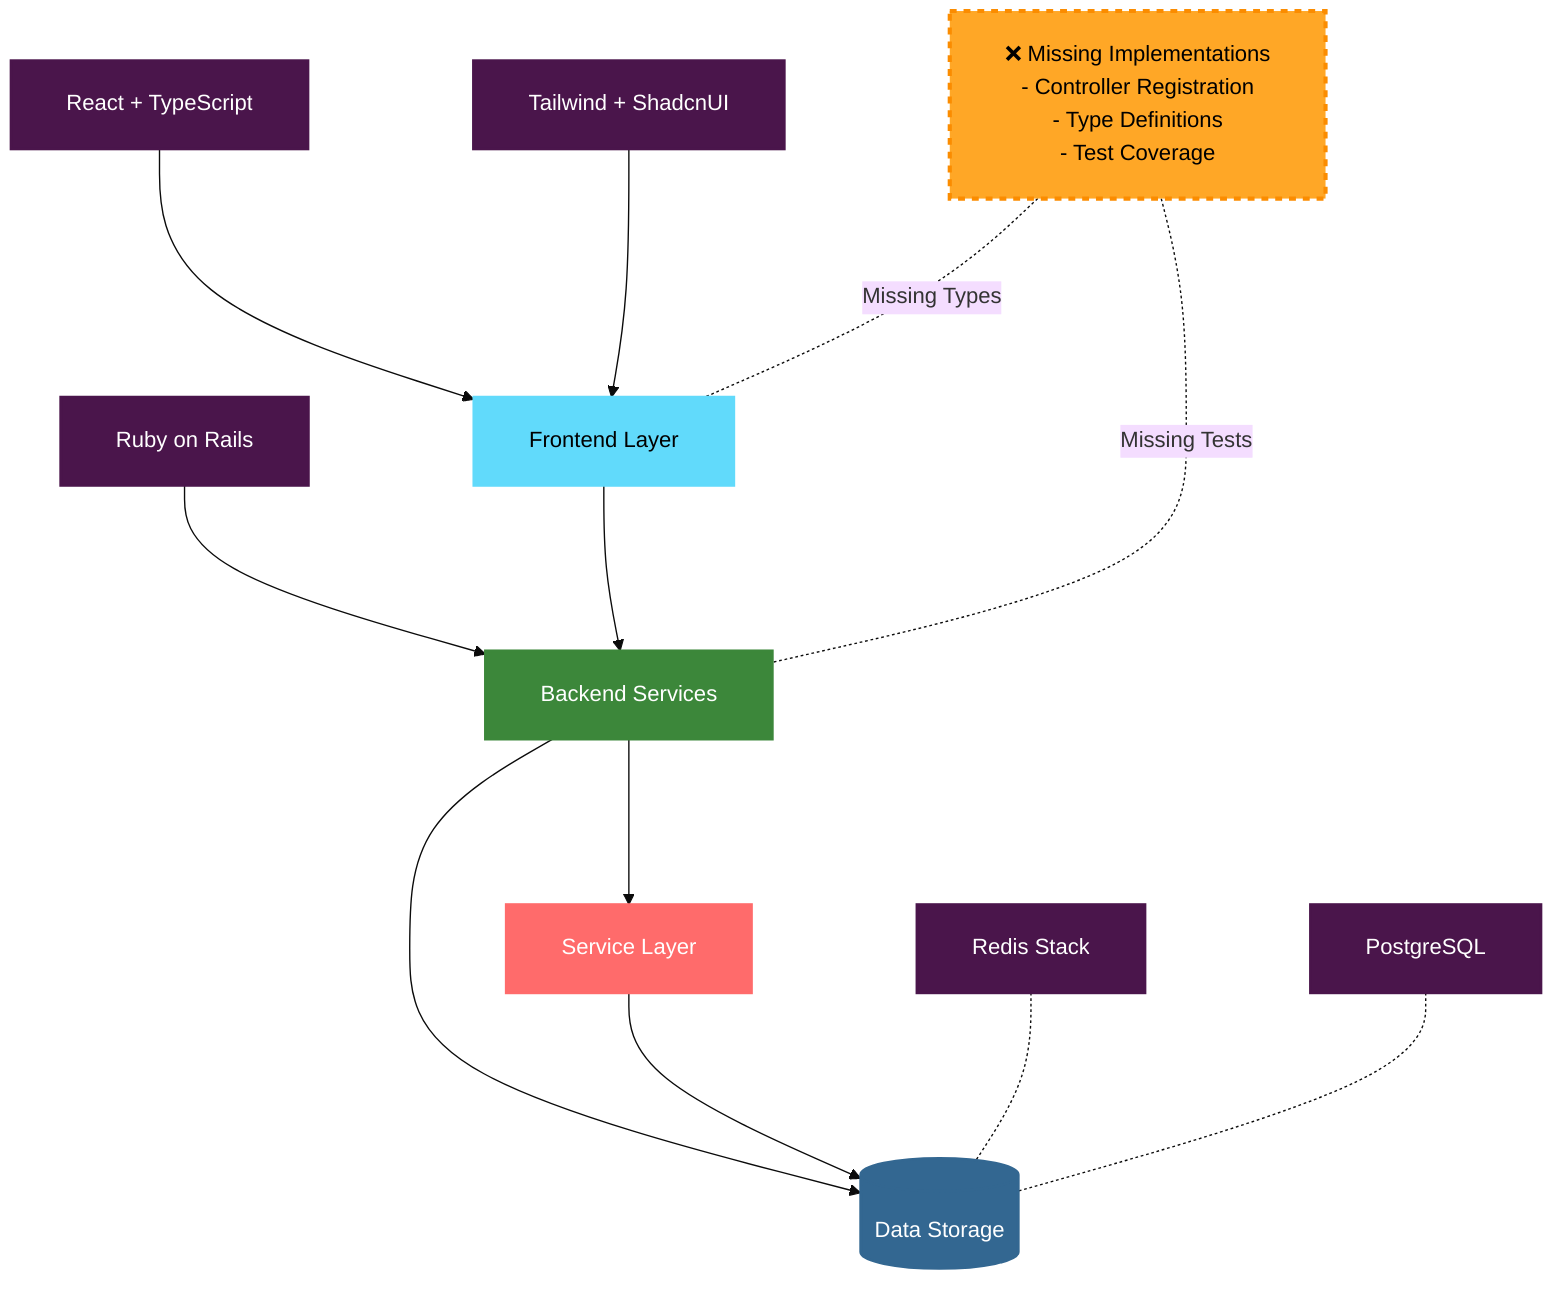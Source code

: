 %%{init: {
  'flowchart': {
    'curve': 'basis',
    'nodeSpacing': 120,
    'rankSpacing': 120,
    'padding': 20
  },
  'theme': 'base'
} }%%

graph TB
    %% Style definitions
    classDef framework fill:#4A154B,stroke:#4A154B,color:#fff,stroke-width:2px
    classDef frontend fill:#61DAFB,stroke:#61DAFB,color:#000,stroke-width:2px
    classDef backend fill:#3C873A,stroke:#3C873A,color:#fff,stroke-width:2px
    classDef database fill:#336791,stroke:#336791,color:#fff,stroke-width:2px
    classDef service fill:#FF6B6B,stroke:#FF6B6B,color:#fff,stroke-width:2px
    classDef warn fill:#FFA726,stroke:#FB8C00,color:#000,stroke-width:3px,stroke-dasharray: 5 5

    %% Frameworks and Main Tech
    Rails[Ruby on Rails]:::framework
    React[React + TypeScript]:::framework
    Tailwind[Tailwind + ShadcnUI]:::framework
    Redis[Redis Stack]:::framework
    PostgreSQL[PostgreSQL]:::framework

    %% Main Components
    Frontend[Frontend Layer]:::frontend
    Backend[Backend Services]:::backend
    DB[(Data Storage)]:::database
    Services[Service Layer]:::service

    %% Warnings/Missing
    Missing[❌ Missing Implementations<br/>- Controller Registration<br/>- Type Definitions<br/>- Test Coverage]:::warn

    %% Connections
    Rails --> Backend
    React --> Frontend
    Tailwind --> Frontend
    Backend --> DB
    Frontend --> Backend
    Backend --> Services
    Services --> DB
    Redis -.- DB
    PostgreSQL -.- DB
    Missing -.- |Missing Types| Frontend
    Missing -.- |Missing Tests| Backend